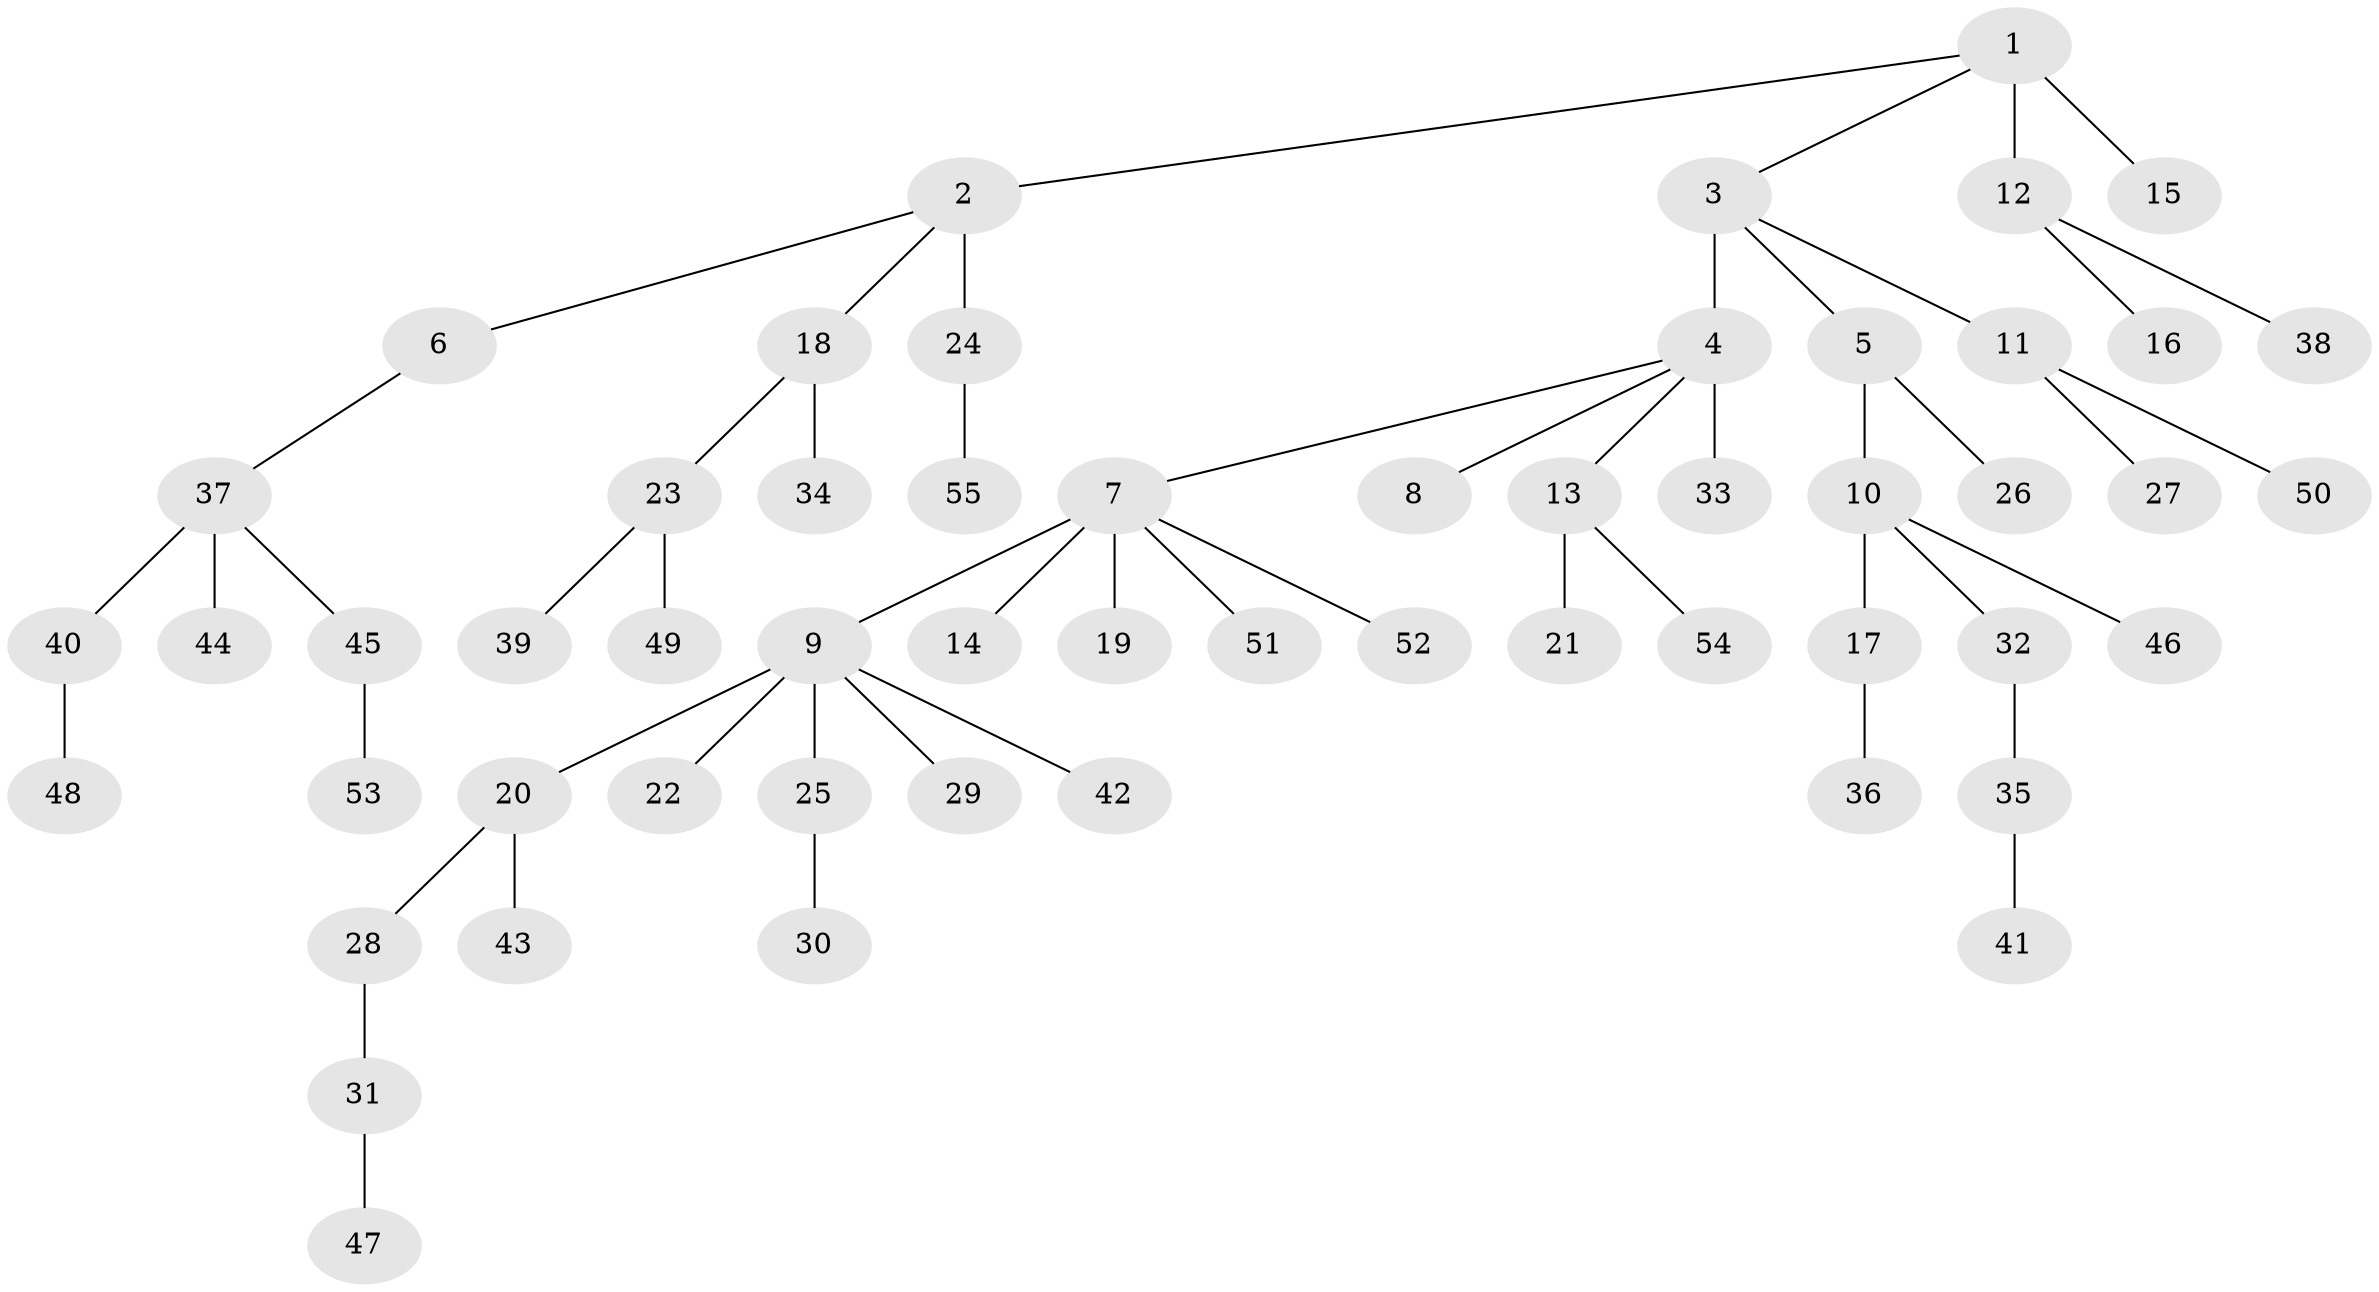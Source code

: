// original degree distribution, {6: 0.009345794392523364, 4: 0.04672897196261682, 8: 0.018691588785046728, 3: 0.12149532710280374, 5: 0.037383177570093455, 2: 0.27102803738317754, 1: 0.4953271028037383}
// Generated by graph-tools (version 1.1) at 2025/36/03/09/25 02:36:49]
// undirected, 55 vertices, 54 edges
graph export_dot {
graph [start="1"]
  node [color=gray90,style=filled];
  1;
  2;
  3;
  4;
  5;
  6;
  7;
  8;
  9;
  10;
  11;
  12;
  13;
  14;
  15;
  16;
  17;
  18;
  19;
  20;
  21;
  22;
  23;
  24;
  25;
  26;
  27;
  28;
  29;
  30;
  31;
  32;
  33;
  34;
  35;
  36;
  37;
  38;
  39;
  40;
  41;
  42;
  43;
  44;
  45;
  46;
  47;
  48;
  49;
  50;
  51;
  52;
  53;
  54;
  55;
  1 -- 2 [weight=1.0];
  1 -- 3 [weight=1.0];
  1 -- 12 [weight=2.0];
  1 -- 15 [weight=1.0];
  2 -- 6 [weight=1.0];
  2 -- 18 [weight=1.0];
  2 -- 24 [weight=3.0];
  3 -- 4 [weight=4.0];
  3 -- 5 [weight=1.0];
  3 -- 11 [weight=1.0];
  4 -- 7 [weight=1.0];
  4 -- 8 [weight=1.0];
  4 -- 13 [weight=1.0];
  4 -- 33 [weight=1.0];
  5 -- 10 [weight=1.0];
  5 -- 26 [weight=1.0];
  6 -- 37 [weight=1.0];
  7 -- 9 [weight=1.0];
  7 -- 14 [weight=1.0];
  7 -- 19 [weight=1.0];
  7 -- 51 [weight=1.0];
  7 -- 52 [weight=1.0];
  9 -- 20 [weight=1.0];
  9 -- 22 [weight=1.0];
  9 -- 25 [weight=1.0];
  9 -- 29 [weight=2.0];
  9 -- 42 [weight=1.0];
  10 -- 17 [weight=1.0];
  10 -- 32 [weight=1.0];
  10 -- 46 [weight=1.0];
  11 -- 27 [weight=1.0];
  11 -- 50 [weight=1.0];
  12 -- 16 [weight=1.0];
  12 -- 38 [weight=1.0];
  13 -- 21 [weight=1.0];
  13 -- 54 [weight=1.0];
  17 -- 36 [weight=1.0];
  18 -- 23 [weight=1.0];
  18 -- 34 [weight=1.0];
  20 -- 28 [weight=1.0];
  20 -- 43 [weight=2.0];
  23 -- 39 [weight=1.0];
  23 -- 49 [weight=1.0];
  24 -- 55 [weight=1.0];
  25 -- 30 [weight=1.0];
  28 -- 31 [weight=1.0];
  31 -- 47 [weight=1.0];
  32 -- 35 [weight=1.0];
  35 -- 41 [weight=1.0];
  37 -- 40 [weight=1.0];
  37 -- 44 [weight=2.0];
  37 -- 45 [weight=1.0];
  40 -- 48 [weight=1.0];
  45 -- 53 [weight=1.0];
}
